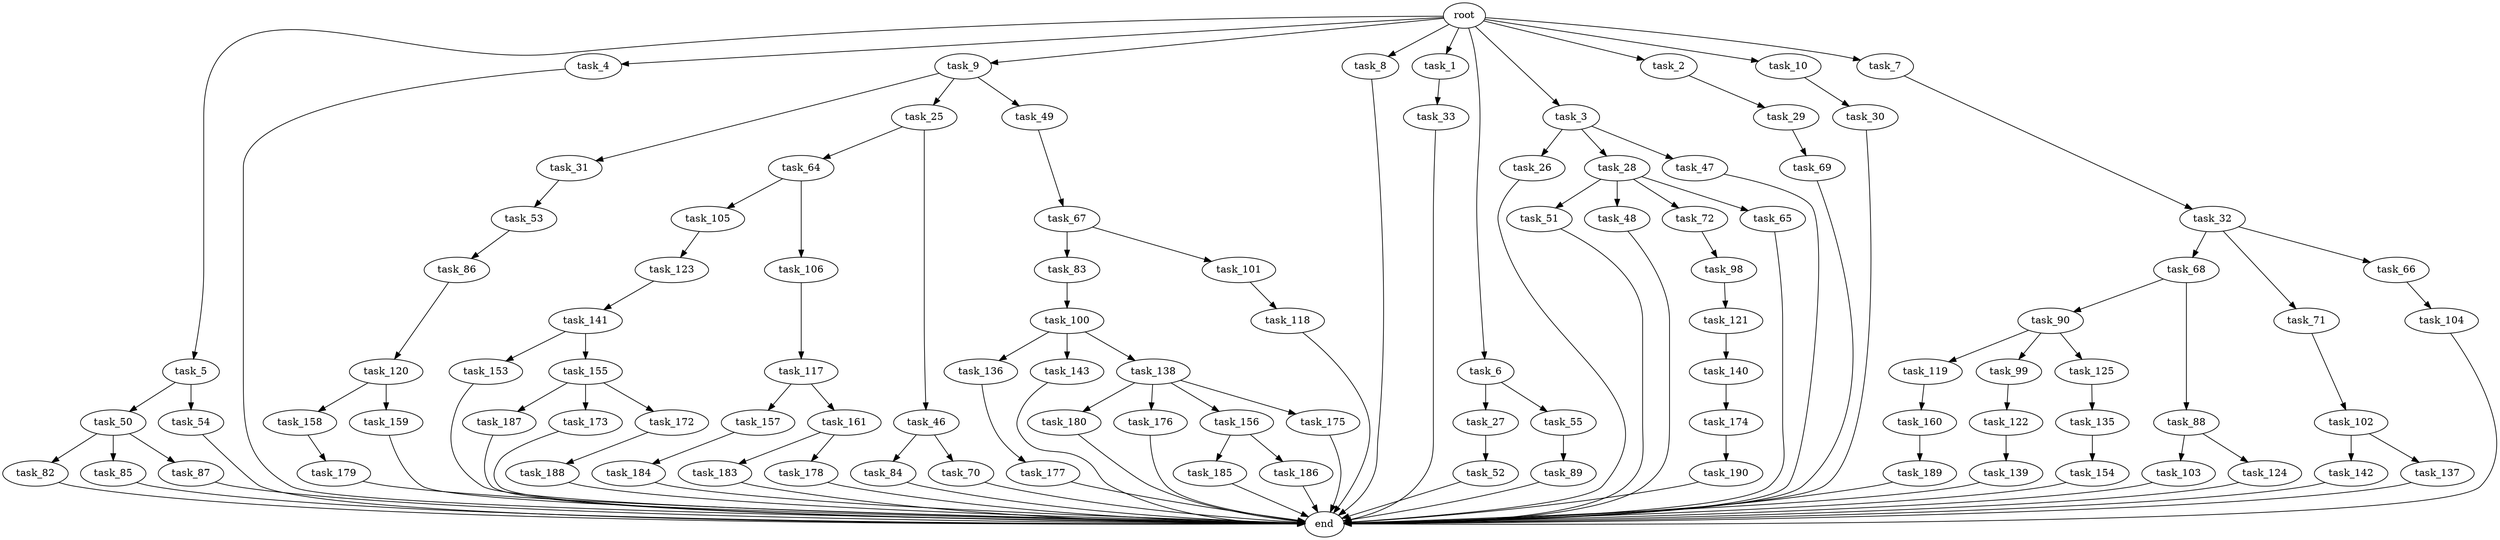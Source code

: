 digraph G {
  task_136 [size="5497558138.880000"];
  task_180 [size="343597383.680000"];
  task_27 [size="2147483648.000000"];
  task_68 [size="3092376453.120000"];
  task_50 [size="4209067950.080000"];
  task_119 [size="773094113.280000"];
  task_189 [size="6957847019.520000"];
  task_185 [size="8589934592.000000"];
  task_187 [size="5497558138.880000"];
  task_5 [size="10.240000"];
  task_4 [size="10.240000"];
  task_121 [size="4209067950.080000"];
  task_84 [size="6957847019.520000"];
  task_90 [size="4209067950.080000"];
  task_31 [size="6957847019.520000"];
  task_143 [size="5497558138.880000"];
  task_26 [size="6957847019.520000"];
  task_64 [size="773094113.280000"];
  task_103 [size="5497558138.880000"];
  task_118 [size="1374389534.720000"];
  task_141 [size="1374389534.720000"];
  task_190 [size="8589934592.000000"];
  task_51 [size="3092376453.120000"];
  task_28 [size="6957847019.520000"];
  task_55 [size="2147483648.000000"];
  task_88 [size="4209067950.080000"];
  task_82 [size="6957847019.520000"];
  task_9 [size="10.240000"];
  task_54 [size="4209067950.080000"];
  task_174 [size="3092376453.120000"];
  task_33 [size="2147483648.000000"];
  task_98 [size="4209067950.080000"];
  task_183 [size="1374389534.720000"];
  task_102 [size="773094113.280000"];
  task_153 [size="6957847019.520000"];
  root [size="0.000000"];
  task_8 [size="10.240000"];
  task_117 [size="1374389534.720000"];
  task_86 [size="8589934592.000000"];
  task_160 [size="773094113.280000"];
  task_179 [size="6957847019.520000"];
  task_83 [size="2147483648.000000"];
  task_1 [size="10.240000"];
  task_105 [size="1374389534.720000"];
  task_188 [size="8589934592.000000"];
  task_52 [size="2147483648.000000"];
  task_158 [size="8589934592.000000"];
  task_85 [size="6957847019.520000"];
  task_157 [size="8589934592.000000"];
  task_104 [size="5497558138.880000"];
  task_177 [size="1374389534.720000"];
  task_106 [size="1374389534.720000"];
  task_140 [size="1374389534.720000"];
  task_6 [size="10.240000"];
  task_173 [size="5497558138.880000"];
  task_3 [size="10.240000"];
  task_99 [size="773094113.280000"];
  task_139 [size="8589934592.000000"];
  end [size="0.000000"];
  task_142 [size="3092376453.120000"];
  task_70 [size="6957847019.520000"];
  task_69 [size="773094113.280000"];
  task_154 [size="4209067950.080000"];
  task_176 [size="343597383.680000"];
  task_71 [size="3092376453.120000"];
  task_161 [size="8589934592.000000"];
  task_30 [size="6957847019.520000"];
  task_137 [size="3092376453.120000"];
  task_48 [size="3092376453.120000"];
  task_46 [size="773094113.280000"];
  task_124 [size="5497558138.880000"];
  task_32 [size="773094113.280000"];
  task_125 [size="773094113.280000"];
  task_2 [size="10.240000"];
  task_138 [size="5497558138.880000"];
  task_25 [size="6957847019.520000"];
  task_72 [size="3092376453.120000"];
  task_156 [size="343597383.680000"];
  task_29 [size="343597383.680000"];
  task_123 [size="4209067950.080000"];
  task_172 [size="5497558138.880000"];
  task_87 [size="6957847019.520000"];
  task_184 [size="8589934592.000000"];
  task_122 [size="6957847019.520000"];
  task_178 [size="1374389534.720000"];
  task_49 [size="6957847019.520000"];
  task_155 [size="6957847019.520000"];
  task_10 [size="10.240000"];
  task_65 [size="3092376453.120000"];
  task_67 [size="5497558138.880000"];
  task_7 [size="10.240000"];
  task_135 [size="4209067950.080000"];
  task_120 [size="2147483648.000000"];
  task_47 [size="6957847019.520000"];
  task_100 [size="5497558138.880000"];
  task_89 [size="4209067950.080000"];
  task_66 [size="3092376453.120000"];
  task_101 [size="2147483648.000000"];
  task_186 [size="8589934592.000000"];
  task_159 [size="8589934592.000000"];
  task_175 [size="343597383.680000"];
  task_53 [size="4209067950.080000"];

  task_136 -> task_177 [size="134217728.000000"];
  task_180 -> end [size="1.000000"];
  task_27 -> task_52 [size="209715200.000000"];
  task_68 -> task_88 [size="411041792.000000"];
  task_68 -> task_90 [size="411041792.000000"];
  task_50 -> task_82 [size="679477248.000000"];
  task_50 -> task_85 [size="679477248.000000"];
  task_50 -> task_87 [size="679477248.000000"];
  task_119 -> task_160 [size="75497472.000000"];
  task_189 -> end [size="1.000000"];
  task_185 -> end [size="1.000000"];
  task_187 -> end [size="1.000000"];
  task_5 -> task_54 [size="411041792.000000"];
  task_5 -> task_50 [size="411041792.000000"];
  task_4 -> end [size="1.000000"];
  task_121 -> task_140 [size="134217728.000000"];
  task_84 -> end [size="1.000000"];
  task_90 -> task_99 [size="75497472.000000"];
  task_90 -> task_125 [size="75497472.000000"];
  task_90 -> task_119 [size="75497472.000000"];
  task_31 -> task_53 [size="411041792.000000"];
  task_143 -> end [size="1.000000"];
  task_26 -> end [size="1.000000"];
  task_64 -> task_106 [size="134217728.000000"];
  task_64 -> task_105 [size="134217728.000000"];
  task_103 -> end [size="1.000000"];
  task_118 -> end [size="1.000000"];
  task_141 -> task_155 [size="679477248.000000"];
  task_141 -> task_153 [size="679477248.000000"];
  task_190 -> end [size="1.000000"];
  task_51 -> end [size="1.000000"];
  task_28 -> task_72 [size="301989888.000000"];
  task_28 -> task_51 [size="301989888.000000"];
  task_28 -> task_48 [size="301989888.000000"];
  task_28 -> task_65 [size="301989888.000000"];
  task_55 -> task_89 [size="411041792.000000"];
  task_88 -> task_124 [size="536870912.000000"];
  task_88 -> task_103 [size="536870912.000000"];
  task_82 -> end [size="1.000000"];
  task_9 -> task_31 [size="679477248.000000"];
  task_9 -> task_49 [size="679477248.000000"];
  task_9 -> task_25 [size="679477248.000000"];
  task_54 -> end [size="1.000000"];
  task_174 -> task_190 [size="838860800.000000"];
  task_33 -> end [size="1.000000"];
  task_98 -> task_121 [size="411041792.000000"];
  task_183 -> end [size="1.000000"];
  task_102 -> task_137 [size="301989888.000000"];
  task_102 -> task_142 [size="301989888.000000"];
  task_153 -> end [size="1.000000"];
  root -> task_8 [size="1.000000"];
  root -> task_10 [size="1.000000"];
  root -> task_2 [size="1.000000"];
  root -> task_5 [size="1.000000"];
  root -> task_4 [size="1.000000"];
  root -> task_9 [size="1.000000"];
  root -> task_1 [size="1.000000"];
  root -> task_7 [size="1.000000"];
  root -> task_6 [size="1.000000"];
  root -> task_3 [size="1.000000"];
  task_8 -> end [size="1.000000"];
  task_117 -> task_161 [size="838860800.000000"];
  task_117 -> task_157 [size="838860800.000000"];
  task_86 -> task_120 [size="209715200.000000"];
  task_160 -> task_189 [size="679477248.000000"];
  task_179 -> end [size="1.000000"];
  task_83 -> task_100 [size="536870912.000000"];
  task_1 -> task_33 [size="209715200.000000"];
  task_105 -> task_123 [size="411041792.000000"];
  task_188 -> end [size="1.000000"];
  task_52 -> end [size="1.000000"];
  task_158 -> task_179 [size="679477248.000000"];
  task_85 -> end [size="1.000000"];
  task_157 -> task_184 [size="838860800.000000"];
  task_104 -> end [size="1.000000"];
  task_177 -> end [size="1.000000"];
  task_106 -> task_117 [size="134217728.000000"];
  task_140 -> task_174 [size="301989888.000000"];
  task_6 -> task_27 [size="209715200.000000"];
  task_6 -> task_55 [size="209715200.000000"];
  task_173 -> end [size="1.000000"];
  task_3 -> task_47 [size="679477248.000000"];
  task_3 -> task_28 [size="679477248.000000"];
  task_3 -> task_26 [size="679477248.000000"];
  task_99 -> task_122 [size="679477248.000000"];
  task_139 -> end [size="1.000000"];
  task_142 -> end [size="1.000000"];
  task_70 -> end [size="1.000000"];
  task_69 -> end [size="1.000000"];
  task_154 -> end [size="1.000000"];
  task_176 -> end [size="1.000000"];
  task_71 -> task_102 [size="75497472.000000"];
  task_161 -> task_183 [size="134217728.000000"];
  task_161 -> task_178 [size="134217728.000000"];
  task_30 -> end [size="1.000000"];
  task_137 -> end [size="1.000000"];
  task_48 -> end [size="1.000000"];
  task_46 -> task_70 [size="679477248.000000"];
  task_46 -> task_84 [size="679477248.000000"];
  task_124 -> end [size="1.000000"];
  task_32 -> task_66 [size="301989888.000000"];
  task_32 -> task_71 [size="301989888.000000"];
  task_32 -> task_68 [size="301989888.000000"];
  task_125 -> task_135 [size="411041792.000000"];
  task_2 -> task_29 [size="33554432.000000"];
  task_138 -> task_156 [size="33554432.000000"];
  task_138 -> task_180 [size="33554432.000000"];
  task_138 -> task_176 [size="33554432.000000"];
  task_138 -> task_175 [size="33554432.000000"];
  task_25 -> task_46 [size="75497472.000000"];
  task_25 -> task_64 [size="75497472.000000"];
  task_72 -> task_98 [size="411041792.000000"];
  task_156 -> task_185 [size="838860800.000000"];
  task_156 -> task_186 [size="838860800.000000"];
  task_29 -> task_69 [size="75497472.000000"];
  task_123 -> task_141 [size="134217728.000000"];
  task_172 -> task_188 [size="838860800.000000"];
  task_87 -> end [size="1.000000"];
  task_184 -> end [size="1.000000"];
  task_122 -> task_139 [size="838860800.000000"];
  task_178 -> end [size="1.000000"];
  task_49 -> task_67 [size="536870912.000000"];
  task_155 -> task_172 [size="536870912.000000"];
  task_155 -> task_187 [size="536870912.000000"];
  task_155 -> task_173 [size="536870912.000000"];
  task_10 -> task_30 [size="679477248.000000"];
  task_65 -> end [size="1.000000"];
  task_67 -> task_83 [size="209715200.000000"];
  task_67 -> task_101 [size="209715200.000000"];
  task_7 -> task_32 [size="75497472.000000"];
  task_135 -> task_154 [size="411041792.000000"];
  task_120 -> task_158 [size="838860800.000000"];
  task_120 -> task_159 [size="838860800.000000"];
  task_47 -> end [size="1.000000"];
  task_100 -> task_136 [size="536870912.000000"];
  task_100 -> task_138 [size="536870912.000000"];
  task_100 -> task_143 [size="536870912.000000"];
  task_89 -> end [size="1.000000"];
  task_66 -> task_104 [size="536870912.000000"];
  task_101 -> task_118 [size="134217728.000000"];
  task_186 -> end [size="1.000000"];
  task_159 -> end [size="1.000000"];
  task_175 -> end [size="1.000000"];
  task_53 -> task_86 [size="838860800.000000"];
}
